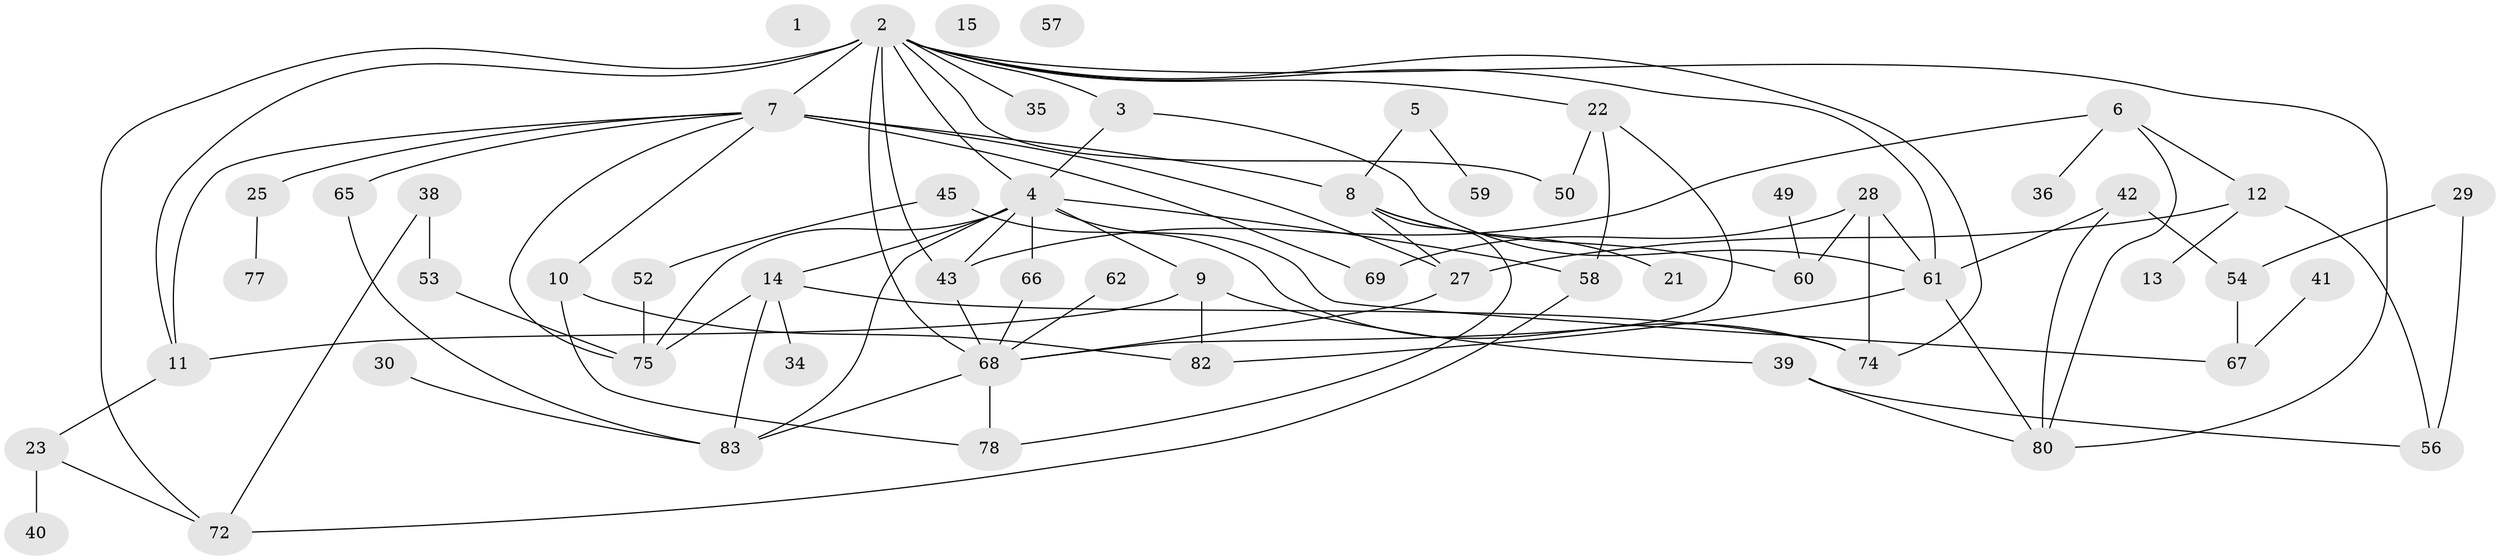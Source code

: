 // original degree distribution, {0: 0.03571428571428571, 5: 0.10714285714285714, 2: 0.20238095238095238, 1: 0.17857142857142858, 3: 0.25, 4: 0.16666666666666666, 6: 0.03571428571428571, 9: 0.011904761904761904, 10: 0.011904761904761904}
// Generated by graph-tools (version 1.1) at 2025/16/03/04/25 18:16:37]
// undirected, 58 vertices, 91 edges
graph export_dot {
graph [start="1"]
  node [color=gray90,style=filled];
  1;
  2 [super="+17+37+71+73+81"];
  3 [super="+19+84"];
  4 [super="+31+33+55+64"];
  5 [super="+26"];
  6 [super="+20+32+44"];
  7 [super="+46+63+79"];
  8 [super="+24+70"];
  9 [super="+16+18+51"];
  10 [super="+76"];
  11 [super="+47"];
  12 [super="+48"];
  13;
  14;
  15;
  21;
  22;
  23;
  25;
  27;
  28;
  29;
  30;
  34;
  35;
  36;
  38;
  39;
  40;
  41;
  42;
  43;
  45;
  49;
  50;
  52;
  53;
  54;
  56;
  57;
  58;
  59;
  60;
  61;
  62;
  65;
  66;
  67;
  68;
  69;
  72;
  74;
  75;
  77;
  78;
  80;
  82;
  83;
  2 -- 22;
  2 -- 50;
  2 -- 68 [weight=2];
  2 -- 7 [weight=4];
  2 -- 74;
  2 -- 43;
  2 -- 35;
  2 -- 72;
  2 -- 80;
  2 -- 61;
  2 -- 3;
  2 -- 4;
  2 -- 11;
  3 -- 4 [weight=2];
  3 -- 61;
  4 -- 75;
  4 -- 83;
  4 -- 14;
  4 -- 66;
  4 -- 67;
  4 -- 58;
  4 -- 43;
  4 -- 9;
  5 -- 59;
  5 -- 8;
  6 -- 36;
  6 -- 43;
  6 -- 80;
  6 -- 12;
  7 -- 65 [weight=2];
  7 -- 75;
  7 -- 69 [weight=2];
  7 -- 8;
  7 -- 25;
  7 -- 27;
  7 -- 10;
  7 -- 11;
  8 -- 21;
  8 -- 27;
  8 -- 60;
  8 -- 78;
  9 -- 82;
  9 -- 11;
  9 -- 39;
  10 -- 82;
  10 -- 78;
  11 -- 23;
  12 -- 56;
  12 -- 27;
  12 -- 13;
  14 -- 34;
  14 -- 74;
  14 -- 75;
  14 -- 83;
  22 -- 50;
  22 -- 58;
  22 -- 68;
  23 -- 40;
  23 -- 72;
  25 -- 77;
  27 -- 68;
  28 -- 60;
  28 -- 61;
  28 -- 69;
  28 -- 74;
  29 -- 54;
  29 -- 56;
  30 -- 83;
  38 -- 53;
  38 -- 72;
  39 -- 56;
  39 -- 80;
  41 -- 67;
  42 -- 54;
  42 -- 61;
  42 -- 80;
  43 -- 68;
  45 -- 52;
  45 -- 74;
  49 -- 60;
  52 -- 75;
  53 -- 75;
  54 -- 67;
  58 -- 72;
  61 -- 80;
  61 -- 82;
  62 -- 68;
  65 -- 83;
  66 -- 68;
  68 -- 78;
  68 -- 83;
}
